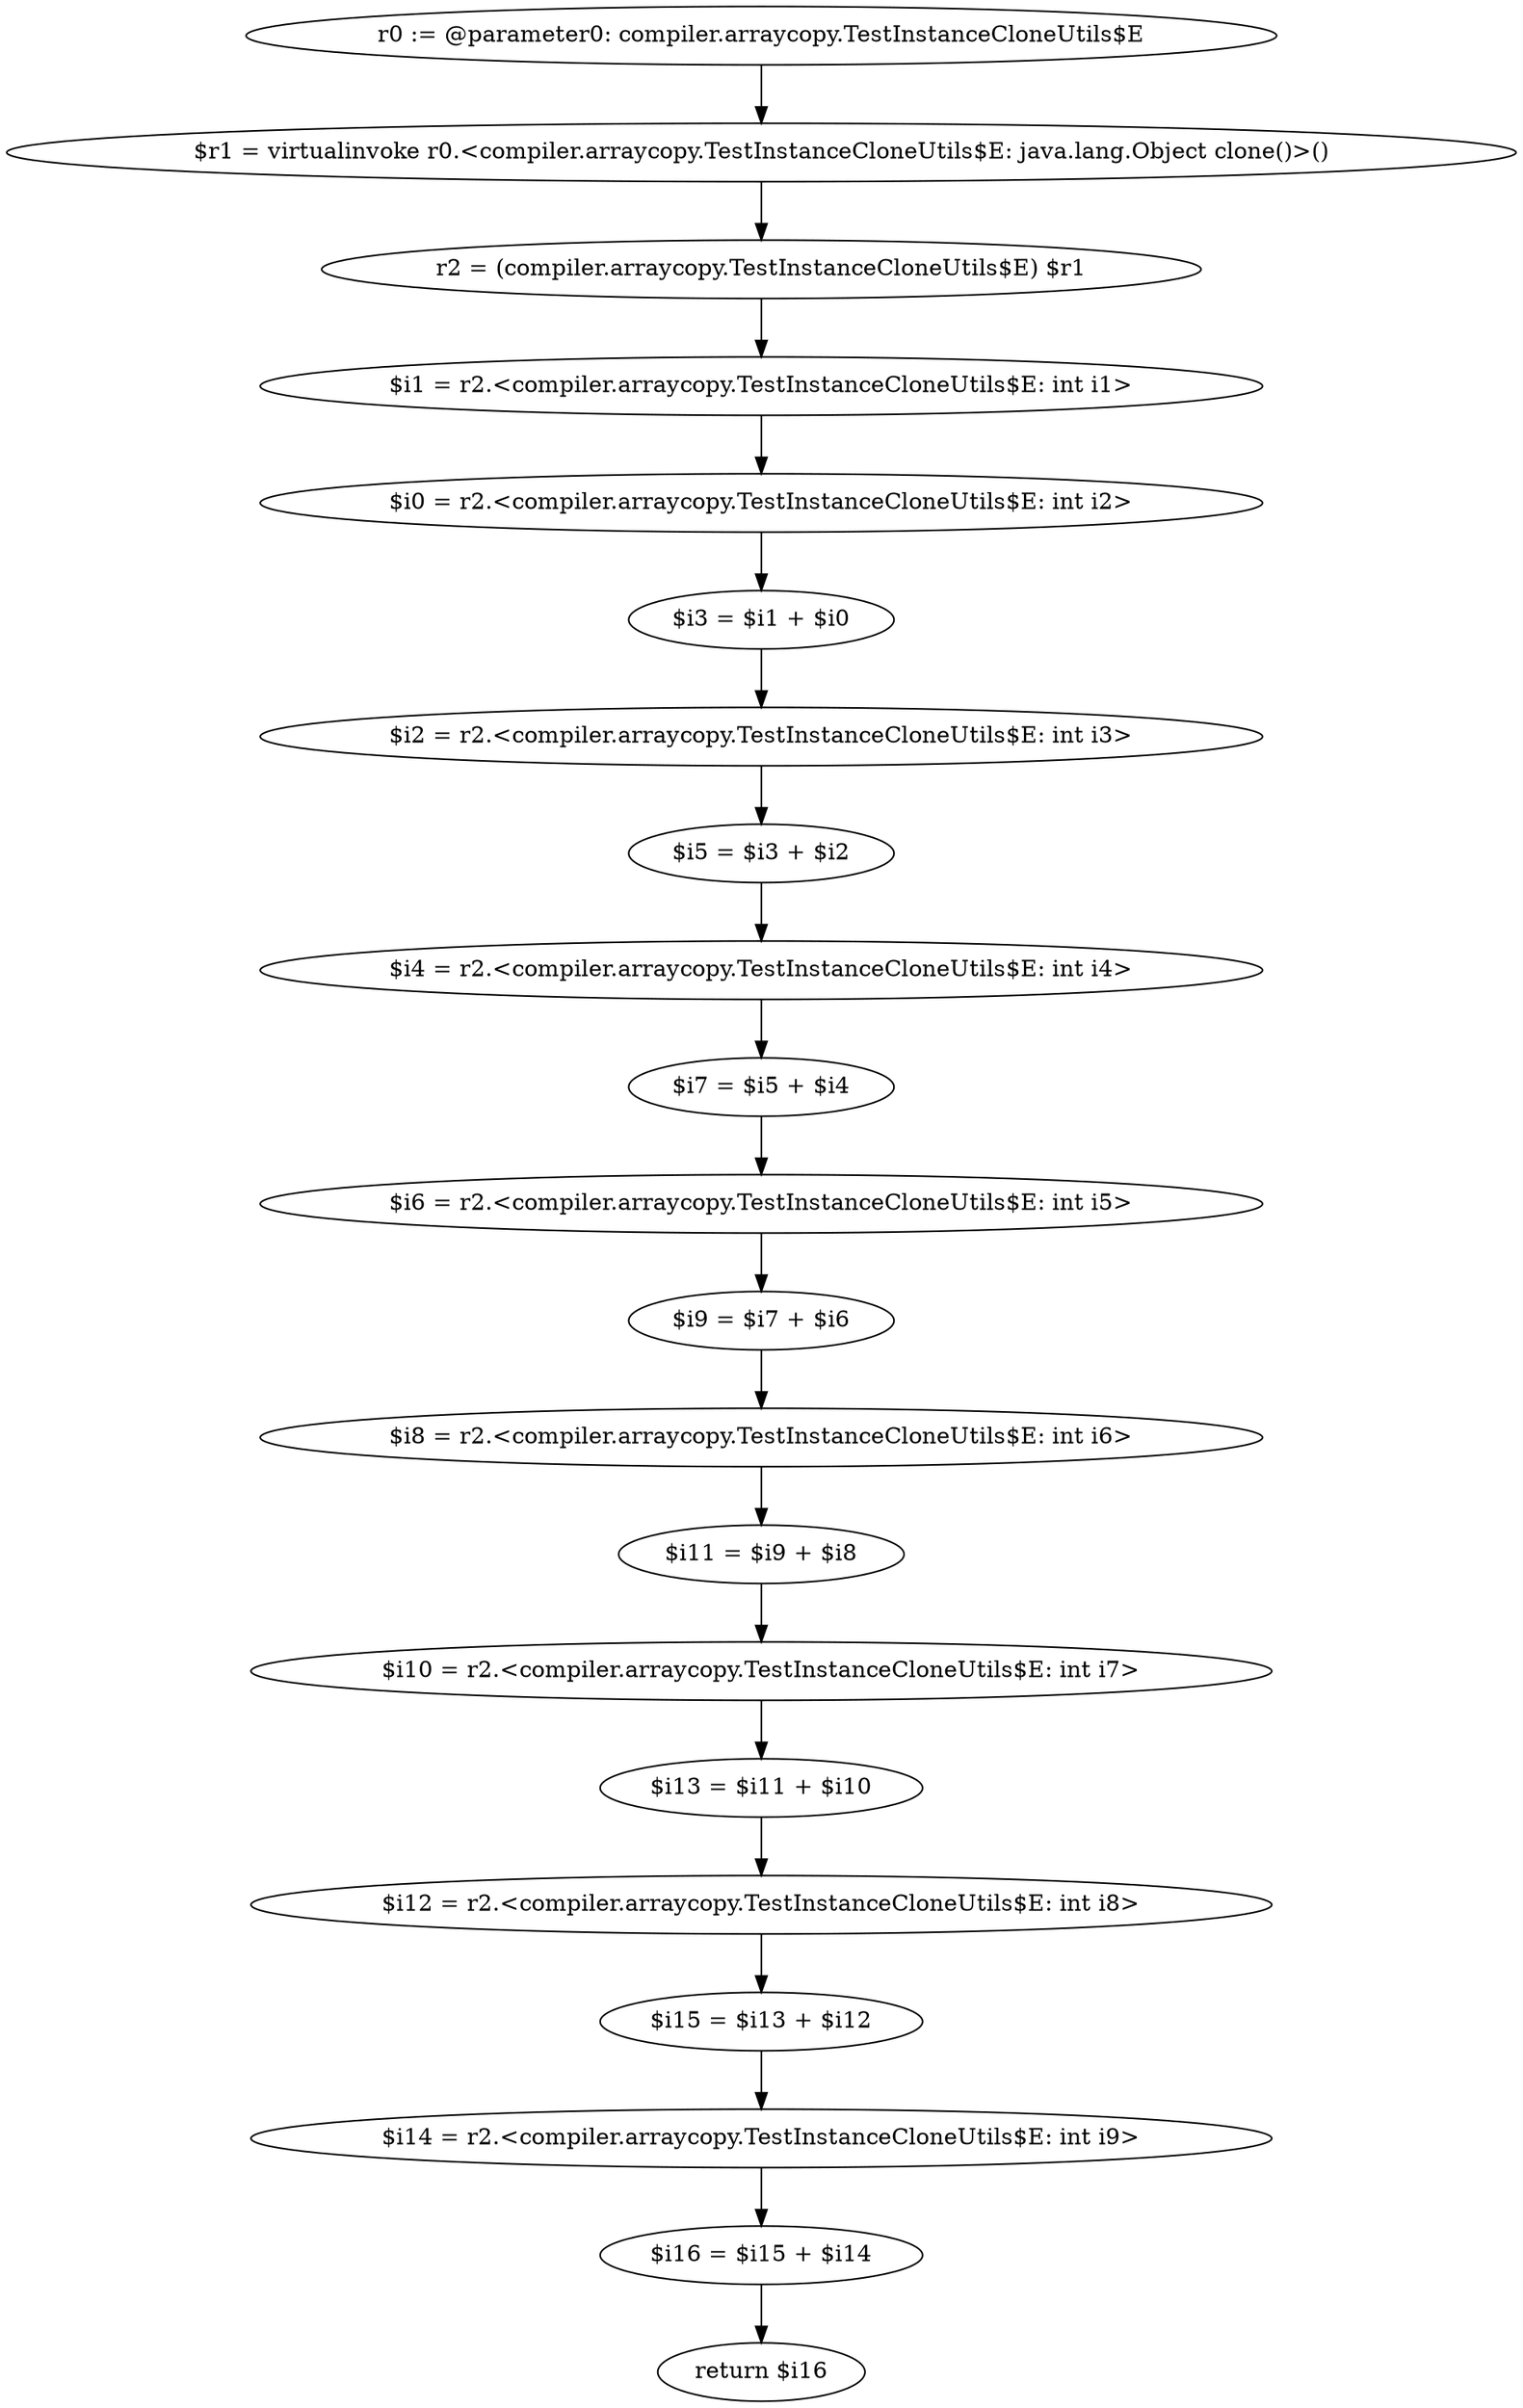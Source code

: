 digraph "unitGraph" {
    "r0 := @parameter0: compiler.arraycopy.TestInstanceCloneUtils$E"
    "$r1 = virtualinvoke r0.<compiler.arraycopy.TestInstanceCloneUtils$E: java.lang.Object clone()>()"
    "r2 = (compiler.arraycopy.TestInstanceCloneUtils$E) $r1"
    "$i1 = r2.<compiler.arraycopy.TestInstanceCloneUtils$E: int i1>"
    "$i0 = r2.<compiler.arraycopy.TestInstanceCloneUtils$E: int i2>"
    "$i3 = $i1 + $i0"
    "$i2 = r2.<compiler.arraycopy.TestInstanceCloneUtils$E: int i3>"
    "$i5 = $i3 + $i2"
    "$i4 = r2.<compiler.arraycopy.TestInstanceCloneUtils$E: int i4>"
    "$i7 = $i5 + $i4"
    "$i6 = r2.<compiler.arraycopy.TestInstanceCloneUtils$E: int i5>"
    "$i9 = $i7 + $i6"
    "$i8 = r2.<compiler.arraycopy.TestInstanceCloneUtils$E: int i6>"
    "$i11 = $i9 + $i8"
    "$i10 = r2.<compiler.arraycopy.TestInstanceCloneUtils$E: int i7>"
    "$i13 = $i11 + $i10"
    "$i12 = r2.<compiler.arraycopy.TestInstanceCloneUtils$E: int i8>"
    "$i15 = $i13 + $i12"
    "$i14 = r2.<compiler.arraycopy.TestInstanceCloneUtils$E: int i9>"
    "$i16 = $i15 + $i14"
    "return $i16"
    "r0 := @parameter0: compiler.arraycopy.TestInstanceCloneUtils$E"->"$r1 = virtualinvoke r0.<compiler.arraycopy.TestInstanceCloneUtils$E: java.lang.Object clone()>()";
    "$r1 = virtualinvoke r0.<compiler.arraycopy.TestInstanceCloneUtils$E: java.lang.Object clone()>()"->"r2 = (compiler.arraycopy.TestInstanceCloneUtils$E) $r1";
    "r2 = (compiler.arraycopy.TestInstanceCloneUtils$E) $r1"->"$i1 = r2.<compiler.arraycopy.TestInstanceCloneUtils$E: int i1>";
    "$i1 = r2.<compiler.arraycopy.TestInstanceCloneUtils$E: int i1>"->"$i0 = r2.<compiler.arraycopy.TestInstanceCloneUtils$E: int i2>";
    "$i0 = r2.<compiler.arraycopy.TestInstanceCloneUtils$E: int i2>"->"$i3 = $i1 + $i0";
    "$i3 = $i1 + $i0"->"$i2 = r2.<compiler.arraycopy.TestInstanceCloneUtils$E: int i3>";
    "$i2 = r2.<compiler.arraycopy.TestInstanceCloneUtils$E: int i3>"->"$i5 = $i3 + $i2";
    "$i5 = $i3 + $i2"->"$i4 = r2.<compiler.arraycopy.TestInstanceCloneUtils$E: int i4>";
    "$i4 = r2.<compiler.arraycopy.TestInstanceCloneUtils$E: int i4>"->"$i7 = $i5 + $i4";
    "$i7 = $i5 + $i4"->"$i6 = r2.<compiler.arraycopy.TestInstanceCloneUtils$E: int i5>";
    "$i6 = r2.<compiler.arraycopy.TestInstanceCloneUtils$E: int i5>"->"$i9 = $i7 + $i6";
    "$i9 = $i7 + $i6"->"$i8 = r2.<compiler.arraycopy.TestInstanceCloneUtils$E: int i6>";
    "$i8 = r2.<compiler.arraycopy.TestInstanceCloneUtils$E: int i6>"->"$i11 = $i9 + $i8";
    "$i11 = $i9 + $i8"->"$i10 = r2.<compiler.arraycopy.TestInstanceCloneUtils$E: int i7>";
    "$i10 = r2.<compiler.arraycopy.TestInstanceCloneUtils$E: int i7>"->"$i13 = $i11 + $i10";
    "$i13 = $i11 + $i10"->"$i12 = r2.<compiler.arraycopy.TestInstanceCloneUtils$E: int i8>";
    "$i12 = r2.<compiler.arraycopy.TestInstanceCloneUtils$E: int i8>"->"$i15 = $i13 + $i12";
    "$i15 = $i13 + $i12"->"$i14 = r2.<compiler.arraycopy.TestInstanceCloneUtils$E: int i9>";
    "$i14 = r2.<compiler.arraycopy.TestInstanceCloneUtils$E: int i9>"->"$i16 = $i15 + $i14";
    "$i16 = $i15 + $i14"->"return $i16";
}
